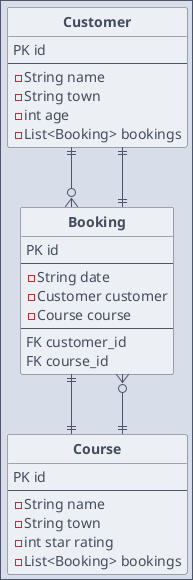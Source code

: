 @startuml

'''''''''''''
'  Styling  '
'''''''''''''

' Colors definition ==============================================
' Nord color palette https://www.nordtheme.com/docs/colors-and-palettes
' Polar Night
!$night0  = "#2E3440"
!$night1  = "#3B4252"
!$night2  = "#434C5E"
!$night3  = "#4C566A"
' Snow Storm
!$snow0   = "#D8DEE9"
!$snow1   = "#E5E9F0"
!$snow2   = "#ECEFF4"
' Frost
!$frost0  = "#8FBCBB"
!$frost1  = "#88C0D0"
!$frost2  = "#81A1C1"
!$frost3  = "#5E81AC"
' Aurora
!$aurora0 = "#BF616A"
!$aurora1 = "#D08770"
!$aurora2 = "#EBCB8B"
!$aurora3 = "#A3BE8C"
!$aurora4 = "#B48EAD"

' Theme configuration ===========================================
!if (%not(%variable_exists("$font")))
!$font = "Helvetica"
!endif

' Global skinparams =========================================
skinparam BackgroundColor $snow0
skinparam Shadowing false
skinparam lineType ortho
hide empty members
hide circle

skinparam Default {
  FontName $font
  FontColor $night1
}

skinparam Diagram {
  BorderColor $night3
}

skinparam Arrow {
  Color $night3
  FontColor $night3
  FontStyle Italic
}

skinparam Package {
  FontColor $aurora4
  BackgroundColor $snow1
  BorderColor $frost2
}

' Usecase ===============================================
skinparam Usecase {
  BackgroundColor $snow2
  BorderColor $night3
  FontColor $frost2
}

skinparam Actor {
  BackgroundColor $aurora3
  BorderColor $night3
  FontColor $aurora3
}

' Class ===============================================
skinparam CircledCharacter {
  FontName $font
  FontColor $night0
  FontSize 12
  Radius 8
}

skinparam Class {
  BackgroundColor $snow2
  BorderColor $night3
  FontColor $frost3
  FontStyle Bold
  hide circle

  Attribute {
    FontColor $night2
    ' IconSize 0
  }
}

' Activity ===========================================
skinparam Activity {
  BackgroundColor $night2
  FontColor $frost1
  BorderColor $night3
  BarColor $aurora2
  EndColor $aurora0
  StartColor $aurora3

  Diamond {
    BackgroundColor $aurora4
    BorderColor $night3
    FontColor $aurora4
  }
}

hide circle
hide empty members
skinparam linetype ortho

entity "Customer" as customer {
  PK id
  --
  - String name
  - String town
  - int age
  - List<Booking> bookings
}

entity "Booking" as booking {
  PK id
  --
  - String date
  - Customer customer
  - Course course
  --
  FK customer_id
  FK course_id
}

entity "Course" as course {
  PK id
  --
  - String name
  - String town
  - int star rating
  - List<Booking> bookings
}


course ||--o{ booking
booking ||--|| course
customer ||--o{ booking
booking ||--|| customer
@enduml